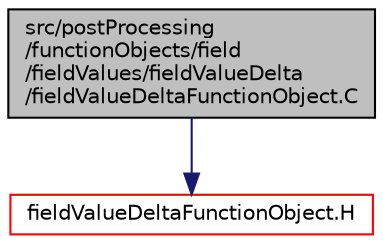 digraph "src/postProcessing/functionObjects/field/fieldValues/fieldValueDelta/fieldValueDeltaFunctionObject.C"
{
  bgcolor="transparent";
  edge [fontname="Helvetica",fontsize="10",labelfontname="Helvetica",labelfontsize="10"];
  node [fontname="Helvetica",fontsize="10",shape=record];
  Node1 [label="src/postProcessing\l/functionObjects/field\l/fieldValues/fieldValueDelta\l/fieldValueDeltaFunctionObject.C",height=0.2,width=0.4,color="black", fillcolor="grey75", style="filled", fontcolor="black"];
  Node1 -> Node2 [color="midnightblue",fontsize="10",style="solid",fontname="Helvetica"];
  Node2 [label="fieldValueDeltaFunctionObject.H",height=0.2,width=0.4,color="red",URL="$a09210.html"];
}

